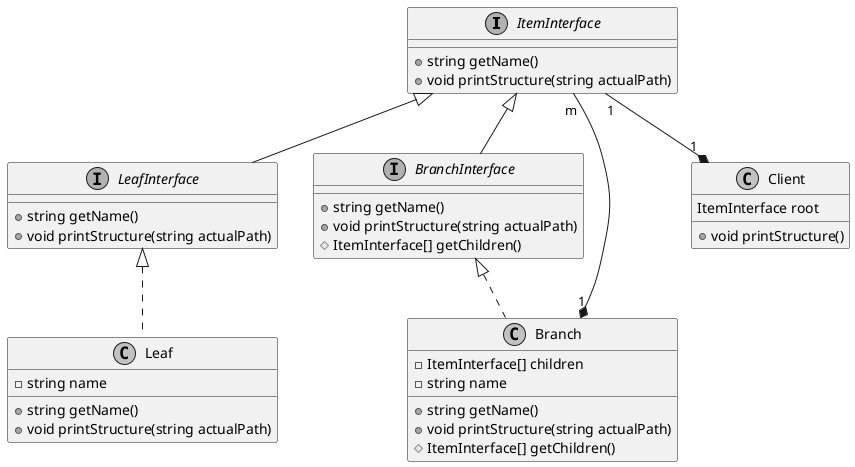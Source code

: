 @startuml

skinparam monochrome true

interface ItemInterface {
    +string getName()
    +void printStructure(string actualPath)
}

interface LeafInterface {
    +string getName()
    +void printStructure(string actualPath)
}

interface BranchInterface {
    +string getName()
    +void printStructure(string actualPath)
    #ItemInterface[] getChildren()
}

class Leaf {
    -string name
    +string getName()
    +void printStructure(string actualPath)
}

class Branch {
    -ItemInterface[] children
    -string name
    +string getName()
    +void printStructure(string actualPath)
    #ItemInterface[] getChildren()

}

class Client {
    ItemInterface root
    +void printStructure()
}

ItemInterface <|-- LeafInterface
ItemInterface <|-- BranchInterface
LeafInterface <|.. Leaf
BranchInterface <|.. Branch
ItemInterface "m" --* "1" Branch
ItemInterface "1" --* "1" Client


@enduml
